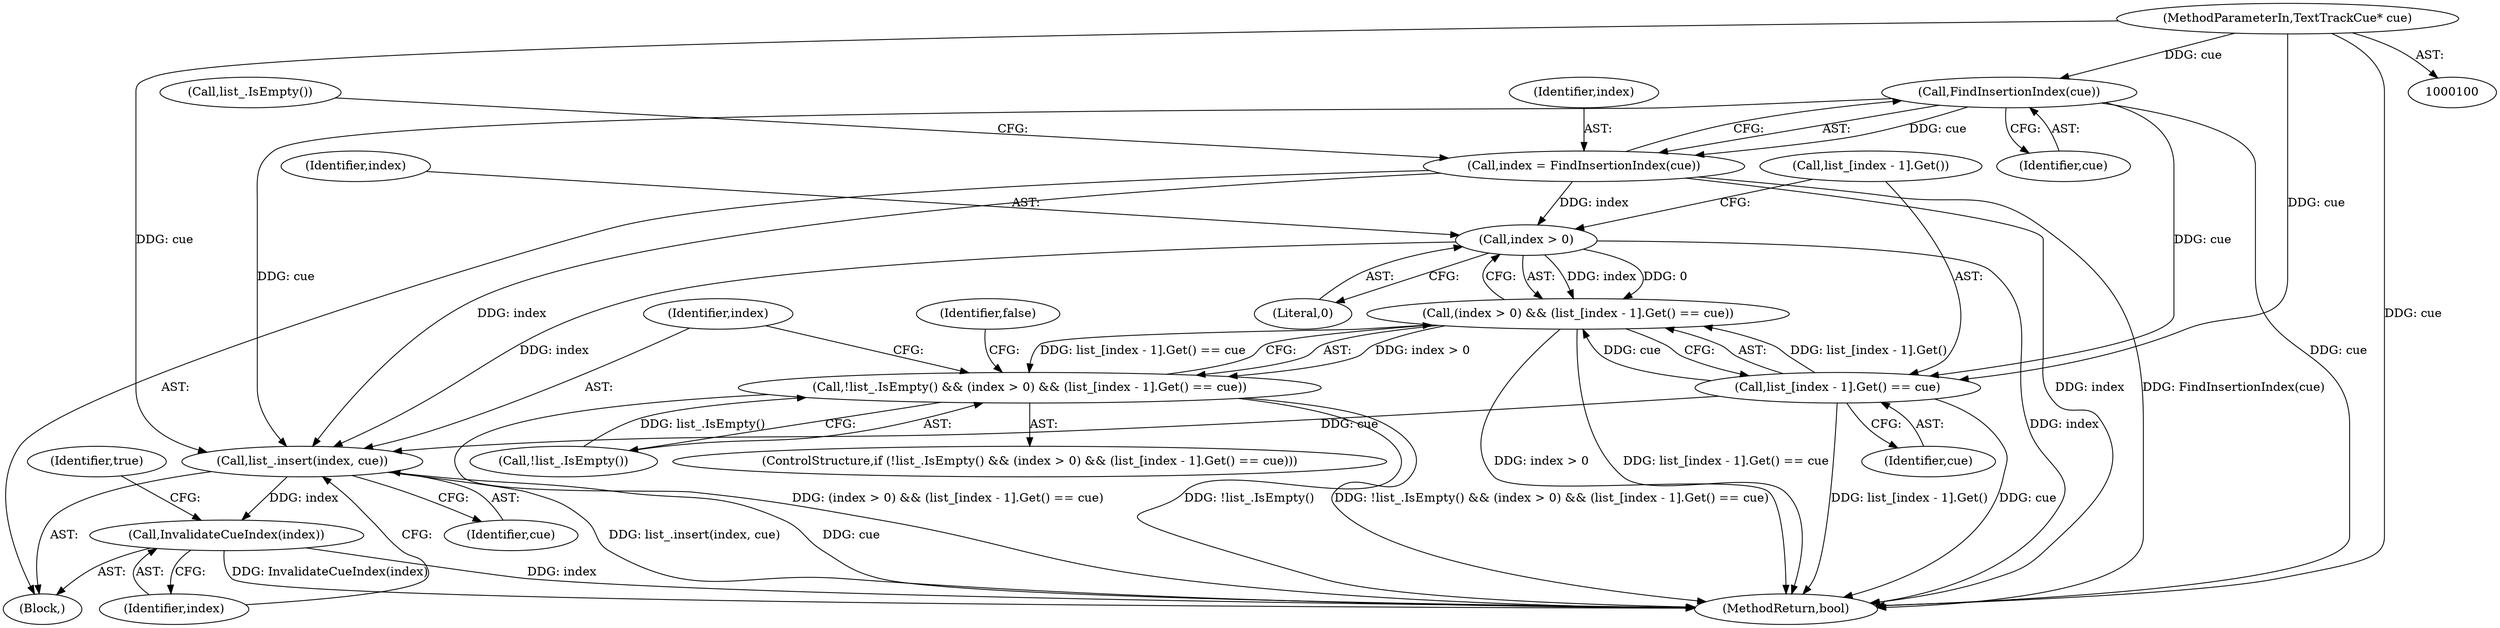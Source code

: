 digraph "0_Chrome_53f1c0f95e568d4b6b184904f98cfde2833c603c_3@pointer" {
"1000106" [label="(Call,FindInsertionIndex(cue))"];
"1000101" [label="(MethodParameterIn,TextTrackCue* cue)"];
"1000104" [label="(Call,index = FindInsertionIndex(cue))"];
"1000113" [label="(Call,index > 0)"];
"1000112" [label="(Call,(index > 0) && (list_[index - 1].Get() == cue))"];
"1000109" [label="(Call,!list_.IsEmpty() && (index > 0) && (list_[index - 1].Get() == cue))"];
"1000121" [label="(Call,list_.insert(index, cue))"];
"1000124" [label="(Call,InvalidateCueIndex(index))"];
"1000116" [label="(Call,list_[index - 1].Get() == cue)"];
"1000108" [label="(ControlStructure,if (!list_.IsEmpty() && (index > 0) && (list_[index - 1].Get() == cue)))"];
"1000116" [label="(Call,list_[index - 1].Get() == cue)"];
"1000109" [label="(Call,!list_.IsEmpty() && (index > 0) && (list_[index - 1].Get() == cue))"];
"1000111" [label="(Call,list_.IsEmpty())"];
"1000117" [label="(Call,list_[index - 1].Get())"];
"1000125" [label="(Identifier,index)"];
"1000102" [label="(Block,)"];
"1000106" [label="(Call,FindInsertionIndex(cue))"];
"1000101" [label="(MethodParameterIn,TextTrackCue* cue)"];
"1000114" [label="(Identifier,index)"];
"1000120" [label="(Identifier,false)"];
"1000115" [label="(Literal,0)"];
"1000110" [label="(Call,!list_.IsEmpty())"];
"1000127" [label="(Identifier,true)"];
"1000124" [label="(Call,InvalidateCueIndex(index))"];
"1000113" [label="(Call,index > 0)"];
"1000118" [label="(Identifier,cue)"];
"1000123" [label="(Identifier,cue)"];
"1000112" [label="(Call,(index > 0) && (list_[index - 1].Get() == cue))"];
"1000128" [label="(MethodReturn,bool)"];
"1000107" [label="(Identifier,cue)"];
"1000122" [label="(Identifier,index)"];
"1000104" [label="(Call,index = FindInsertionIndex(cue))"];
"1000105" [label="(Identifier,index)"];
"1000121" [label="(Call,list_.insert(index, cue))"];
"1000106" -> "1000104"  [label="AST: "];
"1000106" -> "1000107"  [label="CFG: "];
"1000107" -> "1000106"  [label="AST: "];
"1000104" -> "1000106"  [label="CFG: "];
"1000106" -> "1000128"  [label="DDG: cue"];
"1000106" -> "1000104"  [label="DDG: cue"];
"1000101" -> "1000106"  [label="DDG: cue"];
"1000106" -> "1000116"  [label="DDG: cue"];
"1000106" -> "1000121"  [label="DDG: cue"];
"1000101" -> "1000100"  [label="AST: "];
"1000101" -> "1000128"  [label="DDG: cue"];
"1000101" -> "1000116"  [label="DDG: cue"];
"1000101" -> "1000121"  [label="DDG: cue"];
"1000104" -> "1000102"  [label="AST: "];
"1000105" -> "1000104"  [label="AST: "];
"1000111" -> "1000104"  [label="CFG: "];
"1000104" -> "1000128"  [label="DDG: index"];
"1000104" -> "1000128"  [label="DDG: FindInsertionIndex(cue)"];
"1000104" -> "1000113"  [label="DDG: index"];
"1000104" -> "1000121"  [label="DDG: index"];
"1000113" -> "1000112"  [label="AST: "];
"1000113" -> "1000115"  [label="CFG: "];
"1000114" -> "1000113"  [label="AST: "];
"1000115" -> "1000113"  [label="AST: "];
"1000117" -> "1000113"  [label="CFG: "];
"1000112" -> "1000113"  [label="CFG: "];
"1000113" -> "1000128"  [label="DDG: index"];
"1000113" -> "1000112"  [label="DDG: index"];
"1000113" -> "1000112"  [label="DDG: 0"];
"1000113" -> "1000121"  [label="DDG: index"];
"1000112" -> "1000109"  [label="AST: "];
"1000112" -> "1000116"  [label="CFG: "];
"1000116" -> "1000112"  [label="AST: "];
"1000109" -> "1000112"  [label="CFG: "];
"1000112" -> "1000128"  [label="DDG: index > 0"];
"1000112" -> "1000128"  [label="DDG: list_[index - 1].Get() == cue"];
"1000112" -> "1000109"  [label="DDG: index > 0"];
"1000112" -> "1000109"  [label="DDG: list_[index - 1].Get() == cue"];
"1000116" -> "1000112"  [label="DDG: list_[index - 1].Get()"];
"1000116" -> "1000112"  [label="DDG: cue"];
"1000109" -> "1000108"  [label="AST: "];
"1000109" -> "1000110"  [label="CFG: "];
"1000110" -> "1000109"  [label="AST: "];
"1000120" -> "1000109"  [label="CFG: "];
"1000122" -> "1000109"  [label="CFG: "];
"1000109" -> "1000128"  [label="DDG: (index > 0) && (list_[index - 1].Get() == cue)"];
"1000109" -> "1000128"  [label="DDG: !list_.IsEmpty()"];
"1000109" -> "1000128"  [label="DDG: !list_.IsEmpty() && (index > 0) && (list_[index - 1].Get() == cue)"];
"1000110" -> "1000109"  [label="DDG: list_.IsEmpty()"];
"1000121" -> "1000102"  [label="AST: "];
"1000121" -> "1000123"  [label="CFG: "];
"1000122" -> "1000121"  [label="AST: "];
"1000123" -> "1000121"  [label="AST: "];
"1000125" -> "1000121"  [label="CFG: "];
"1000121" -> "1000128"  [label="DDG: cue"];
"1000121" -> "1000128"  [label="DDG: list_.insert(index, cue)"];
"1000116" -> "1000121"  [label="DDG: cue"];
"1000121" -> "1000124"  [label="DDG: index"];
"1000124" -> "1000102"  [label="AST: "];
"1000124" -> "1000125"  [label="CFG: "];
"1000125" -> "1000124"  [label="AST: "];
"1000127" -> "1000124"  [label="CFG: "];
"1000124" -> "1000128"  [label="DDG: index"];
"1000124" -> "1000128"  [label="DDG: InvalidateCueIndex(index)"];
"1000116" -> "1000118"  [label="CFG: "];
"1000117" -> "1000116"  [label="AST: "];
"1000118" -> "1000116"  [label="AST: "];
"1000116" -> "1000128"  [label="DDG: list_[index - 1].Get()"];
"1000116" -> "1000128"  [label="DDG: cue"];
}
